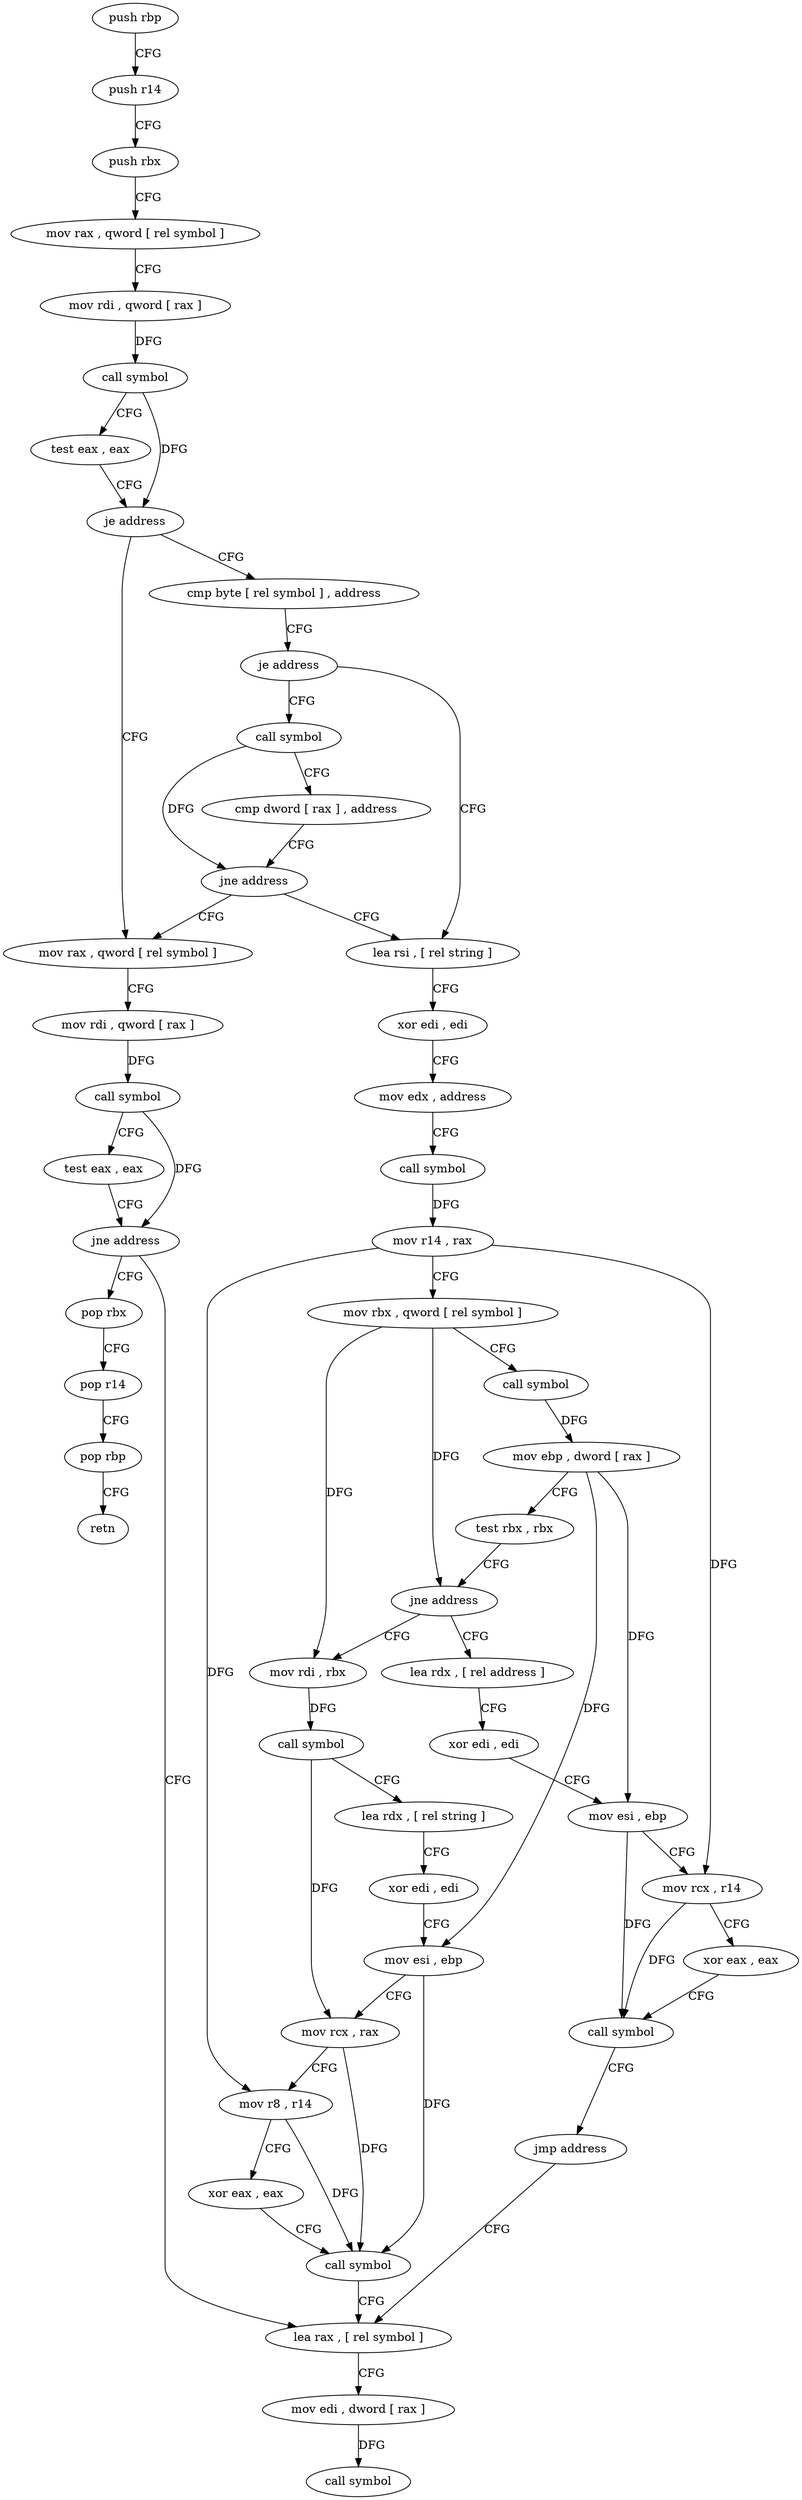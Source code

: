 digraph "func" {
"4217392" [label = "push rbp" ]
"4217393" [label = "push r14" ]
"4217395" [label = "push rbx" ]
"4217396" [label = "mov rax , qword [ rel symbol ]" ]
"4217403" [label = "mov rdi , qword [ rax ]" ]
"4217406" [label = "call symbol" ]
"4217411" [label = "test eax , eax" ]
"4217413" [label = "je address" ]
"4217434" [label = "mov rax , qword [ rel symbol ]" ]
"4217415" [label = "cmp byte [ rel symbol ] , address" ]
"4217441" [label = "mov rdi , qword [ rax ]" ]
"4217444" [label = "call symbol" ]
"4217449" [label = "test eax , eax" ]
"4217451" [label = "jne address" ]
"4217554" [label = "lea rax , [ rel symbol ]" ]
"4217453" [label = "pop rbx" ]
"4217422" [label = "je address" ]
"4217458" [label = "lea rsi , [ rel string ]" ]
"4217424" [label = "call symbol" ]
"4217561" [label = "mov edi , dword [ rax ]" ]
"4217563" [label = "call symbol" ]
"4217454" [label = "pop r14" ]
"4217456" [label = "pop rbp" ]
"4217457" [label = "retn" ]
"4217465" [label = "xor edi , edi" ]
"4217467" [label = "mov edx , address" ]
"4217472" [label = "call symbol" ]
"4217477" [label = "mov r14 , rax" ]
"4217480" [label = "mov rbx , qword [ rel symbol ]" ]
"4217487" [label = "call symbol" ]
"4217492" [label = "mov ebp , dword [ rax ]" ]
"4217494" [label = "test rbx , rbx" ]
"4217497" [label = "jne address" ]
"4217522" [label = "mov rdi , rbx" ]
"4217499" [label = "lea rdx , [ rel address ]" ]
"4217429" [label = "cmp dword [ rax ] , address" ]
"4217432" [label = "jne address" ]
"4217525" [label = "call symbol" ]
"4217530" [label = "lea rdx , [ rel string ]" ]
"4217537" [label = "xor edi , edi" ]
"4217539" [label = "mov esi , ebp" ]
"4217541" [label = "mov rcx , rax" ]
"4217544" [label = "mov r8 , r14" ]
"4217547" [label = "xor eax , eax" ]
"4217549" [label = "call symbol" ]
"4217506" [label = "xor edi , edi" ]
"4217508" [label = "mov esi , ebp" ]
"4217510" [label = "mov rcx , r14" ]
"4217513" [label = "xor eax , eax" ]
"4217515" [label = "call symbol" ]
"4217520" [label = "jmp address" ]
"4217392" -> "4217393" [ label = "CFG" ]
"4217393" -> "4217395" [ label = "CFG" ]
"4217395" -> "4217396" [ label = "CFG" ]
"4217396" -> "4217403" [ label = "CFG" ]
"4217403" -> "4217406" [ label = "DFG" ]
"4217406" -> "4217411" [ label = "CFG" ]
"4217406" -> "4217413" [ label = "DFG" ]
"4217411" -> "4217413" [ label = "CFG" ]
"4217413" -> "4217434" [ label = "CFG" ]
"4217413" -> "4217415" [ label = "CFG" ]
"4217434" -> "4217441" [ label = "CFG" ]
"4217415" -> "4217422" [ label = "CFG" ]
"4217441" -> "4217444" [ label = "DFG" ]
"4217444" -> "4217449" [ label = "CFG" ]
"4217444" -> "4217451" [ label = "DFG" ]
"4217449" -> "4217451" [ label = "CFG" ]
"4217451" -> "4217554" [ label = "CFG" ]
"4217451" -> "4217453" [ label = "CFG" ]
"4217554" -> "4217561" [ label = "CFG" ]
"4217453" -> "4217454" [ label = "CFG" ]
"4217422" -> "4217458" [ label = "CFG" ]
"4217422" -> "4217424" [ label = "CFG" ]
"4217458" -> "4217465" [ label = "CFG" ]
"4217424" -> "4217429" [ label = "CFG" ]
"4217424" -> "4217432" [ label = "DFG" ]
"4217561" -> "4217563" [ label = "DFG" ]
"4217454" -> "4217456" [ label = "CFG" ]
"4217456" -> "4217457" [ label = "CFG" ]
"4217465" -> "4217467" [ label = "CFG" ]
"4217467" -> "4217472" [ label = "CFG" ]
"4217472" -> "4217477" [ label = "DFG" ]
"4217477" -> "4217480" [ label = "CFG" ]
"4217477" -> "4217544" [ label = "DFG" ]
"4217477" -> "4217510" [ label = "DFG" ]
"4217480" -> "4217487" [ label = "CFG" ]
"4217480" -> "4217497" [ label = "DFG" ]
"4217480" -> "4217522" [ label = "DFG" ]
"4217487" -> "4217492" [ label = "DFG" ]
"4217492" -> "4217494" [ label = "CFG" ]
"4217492" -> "4217539" [ label = "DFG" ]
"4217492" -> "4217508" [ label = "DFG" ]
"4217494" -> "4217497" [ label = "CFG" ]
"4217497" -> "4217522" [ label = "CFG" ]
"4217497" -> "4217499" [ label = "CFG" ]
"4217522" -> "4217525" [ label = "DFG" ]
"4217499" -> "4217506" [ label = "CFG" ]
"4217429" -> "4217432" [ label = "CFG" ]
"4217432" -> "4217458" [ label = "CFG" ]
"4217432" -> "4217434" [ label = "CFG" ]
"4217525" -> "4217530" [ label = "CFG" ]
"4217525" -> "4217541" [ label = "DFG" ]
"4217530" -> "4217537" [ label = "CFG" ]
"4217537" -> "4217539" [ label = "CFG" ]
"4217539" -> "4217541" [ label = "CFG" ]
"4217539" -> "4217549" [ label = "DFG" ]
"4217541" -> "4217544" [ label = "CFG" ]
"4217541" -> "4217549" [ label = "DFG" ]
"4217544" -> "4217547" [ label = "CFG" ]
"4217544" -> "4217549" [ label = "DFG" ]
"4217547" -> "4217549" [ label = "CFG" ]
"4217549" -> "4217554" [ label = "CFG" ]
"4217506" -> "4217508" [ label = "CFG" ]
"4217508" -> "4217510" [ label = "CFG" ]
"4217508" -> "4217515" [ label = "DFG" ]
"4217510" -> "4217513" [ label = "CFG" ]
"4217510" -> "4217515" [ label = "DFG" ]
"4217513" -> "4217515" [ label = "CFG" ]
"4217515" -> "4217520" [ label = "CFG" ]
"4217520" -> "4217554" [ label = "CFG" ]
}
